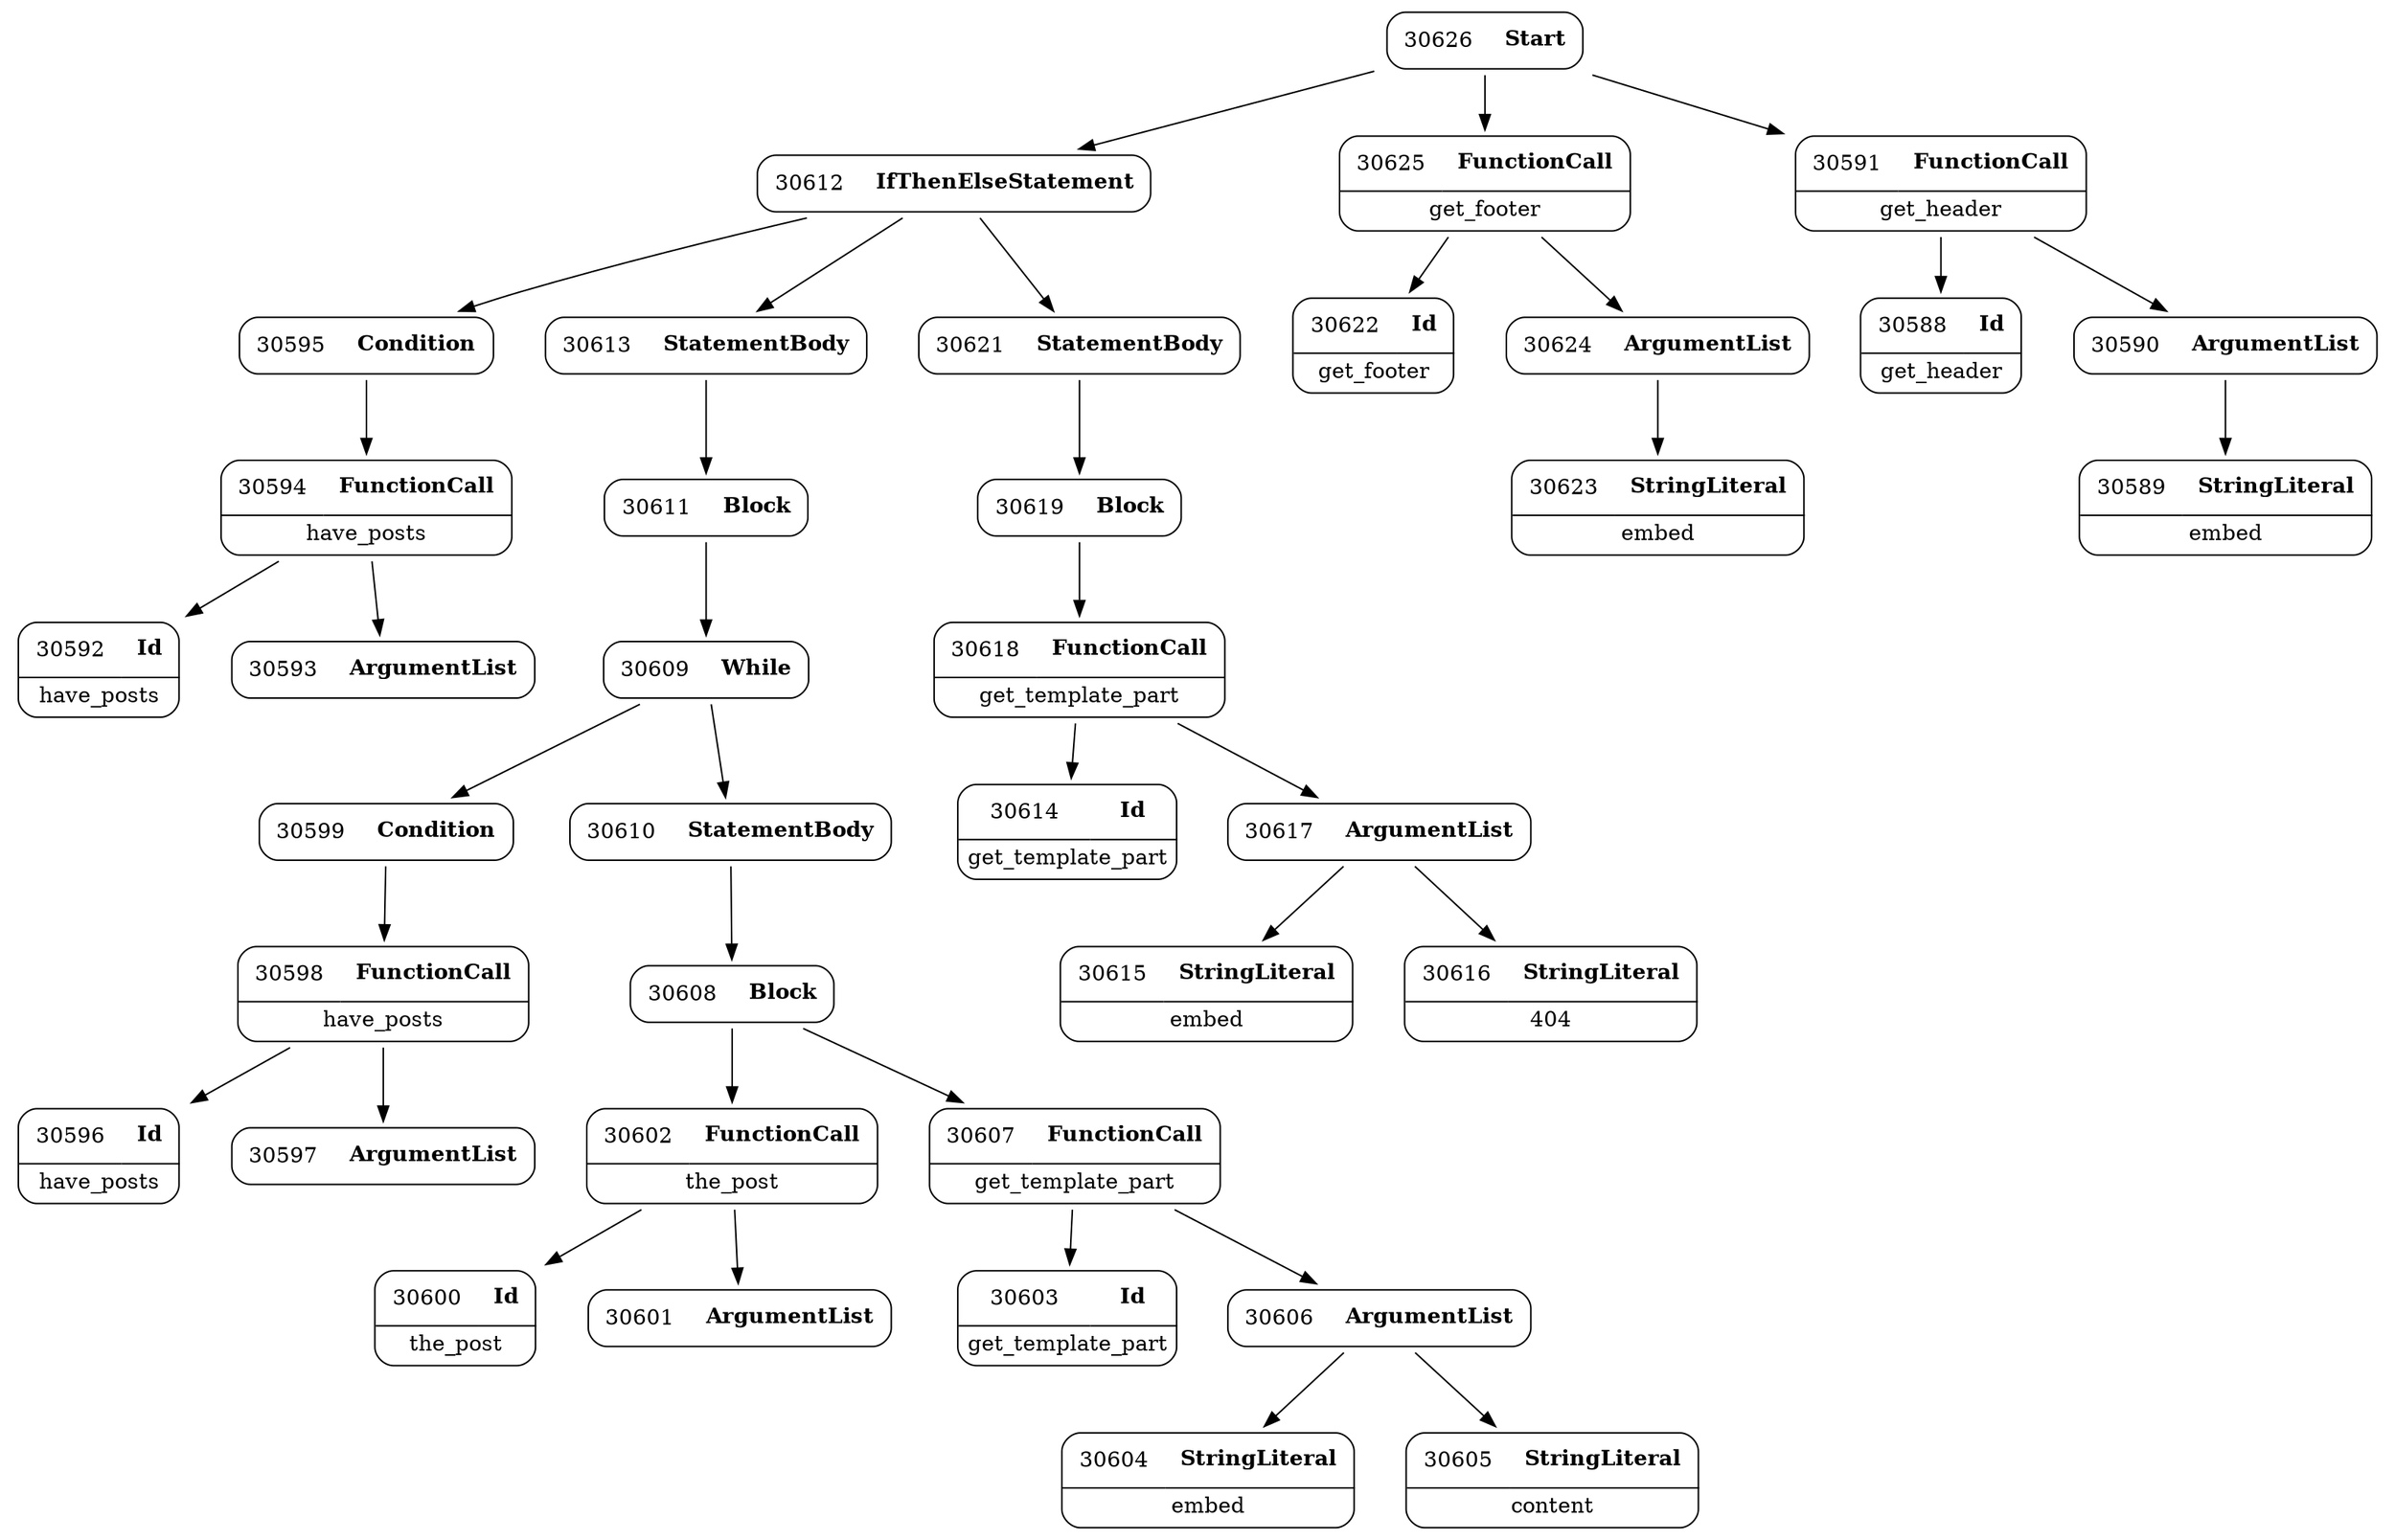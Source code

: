 digraph ast {
node [shape=none];
30592 [label=<<TABLE border='1' cellspacing='0' cellpadding='10' style='rounded' ><TR><TD border='0'>30592</TD><TD border='0'><B>Id</B></TD></TR><HR/><TR><TD border='0' cellpadding='5' colspan='2'>have_posts</TD></TR></TABLE>>];
30593 [label=<<TABLE border='1' cellspacing='0' cellpadding='10' style='rounded' ><TR><TD border='0'>30593</TD><TD border='0'><B>ArgumentList</B></TD></TR></TABLE>>];
30594 [label=<<TABLE border='1' cellspacing='0' cellpadding='10' style='rounded' ><TR><TD border='0'>30594</TD><TD border='0'><B>FunctionCall</B></TD></TR><HR/><TR><TD border='0' cellpadding='5' colspan='2'>have_posts</TD></TR></TABLE>>];
30594 -> 30592 [weight=2];
30594 -> 30593 [weight=2];
30595 [label=<<TABLE border='1' cellspacing='0' cellpadding='10' style='rounded' ><TR><TD border='0'>30595</TD><TD border='0'><B>Condition</B></TD></TR></TABLE>>];
30595 -> 30594 [weight=2];
30596 [label=<<TABLE border='1' cellspacing='0' cellpadding='10' style='rounded' ><TR><TD border='0'>30596</TD><TD border='0'><B>Id</B></TD></TR><HR/><TR><TD border='0' cellpadding='5' colspan='2'>have_posts</TD></TR></TABLE>>];
30597 [label=<<TABLE border='1' cellspacing='0' cellpadding='10' style='rounded' ><TR><TD border='0'>30597</TD><TD border='0'><B>ArgumentList</B></TD></TR></TABLE>>];
30598 [label=<<TABLE border='1' cellspacing='0' cellpadding='10' style='rounded' ><TR><TD border='0'>30598</TD><TD border='0'><B>FunctionCall</B></TD></TR><HR/><TR><TD border='0' cellpadding='5' colspan='2'>have_posts</TD></TR></TABLE>>];
30598 -> 30596 [weight=2];
30598 -> 30597 [weight=2];
30599 [label=<<TABLE border='1' cellspacing='0' cellpadding='10' style='rounded' ><TR><TD border='0'>30599</TD><TD border='0'><B>Condition</B></TD></TR></TABLE>>];
30599 -> 30598 [weight=2];
30600 [label=<<TABLE border='1' cellspacing='0' cellpadding='10' style='rounded' ><TR><TD border='0'>30600</TD><TD border='0'><B>Id</B></TD></TR><HR/><TR><TD border='0' cellpadding='5' colspan='2'>the_post</TD></TR></TABLE>>];
30601 [label=<<TABLE border='1' cellspacing='0' cellpadding='10' style='rounded' ><TR><TD border='0'>30601</TD><TD border='0'><B>ArgumentList</B></TD></TR></TABLE>>];
30602 [label=<<TABLE border='1' cellspacing='0' cellpadding='10' style='rounded' ><TR><TD border='0'>30602</TD><TD border='0'><B>FunctionCall</B></TD></TR><HR/><TR><TD border='0' cellpadding='5' colspan='2'>the_post</TD></TR></TABLE>>];
30602 -> 30600 [weight=2];
30602 -> 30601 [weight=2];
30603 [label=<<TABLE border='1' cellspacing='0' cellpadding='10' style='rounded' ><TR><TD border='0'>30603</TD><TD border='0'><B>Id</B></TD></TR><HR/><TR><TD border='0' cellpadding='5' colspan='2'>get_template_part</TD></TR></TABLE>>];
30604 [label=<<TABLE border='1' cellspacing='0' cellpadding='10' style='rounded' ><TR><TD border='0'>30604</TD><TD border='0'><B>StringLiteral</B></TD></TR><HR/><TR><TD border='0' cellpadding='5' colspan='2'>embed</TD></TR></TABLE>>];
30605 [label=<<TABLE border='1' cellspacing='0' cellpadding='10' style='rounded' ><TR><TD border='0'>30605</TD><TD border='0'><B>StringLiteral</B></TD></TR><HR/><TR><TD border='0' cellpadding='5' colspan='2'>content</TD></TR></TABLE>>];
30606 [label=<<TABLE border='1' cellspacing='0' cellpadding='10' style='rounded' ><TR><TD border='0'>30606</TD><TD border='0'><B>ArgumentList</B></TD></TR></TABLE>>];
30606 -> 30604 [weight=2];
30606 -> 30605 [weight=2];
30607 [label=<<TABLE border='1' cellspacing='0' cellpadding='10' style='rounded' ><TR><TD border='0'>30607</TD><TD border='0'><B>FunctionCall</B></TD></TR><HR/><TR><TD border='0' cellpadding='5' colspan='2'>get_template_part</TD></TR></TABLE>>];
30607 -> 30603 [weight=2];
30607 -> 30606 [weight=2];
30608 [label=<<TABLE border='1' cellspacing='0' cellpadding='10' style='rounded' ><TR><TD border='0'>30608</TD><TD border='0'><B>Block</B></TD></TR></TABLE>>];
30608 -> 30602 [weight=2];
30608 -> 30607 [weight=2];
30609 [label=<<TABLE border='1' cellspacing='0' cellpadding='10' style='rounded' ><TR><TD border='0'>30609</TD><TD border='0'><B>While</B></TD></TR></TABLE>>];
30609 -> 30599 [weight=2];
30609 -> 30610 [weight=2];
30610 [label=<<TABLE border='1' cellspacing='0' cellpadding='10' style='rounded' ><TR><TD border='0'>30610</TD><TD border='0'><B>StatementBody</B></TD></TR></TABLE>>];
30610 -> 30608 [weight=2];
30611 [label=<<TABLE border='1' cellspacing='0' cellpadding='10' style='rounded' ><TR><TD border='0'>30611</TD><TD border='0'><B>Block</B></TD></TR></TABLE>>];
30611 -> 30609 [weight=2];
30612 [label=<<TABLE border='1' cellspacing='0' cellpadding='10' style='rounded' ><TR><TD border='0'>30612</TD><TD border='0'><B>IfThenElseStatement</B></TD></TR></TABLE>>];
30612 -> 30595 [weight=2];
30612 -> 30613 [weight=2];
30612 -> 30621 [weight=2];
30613 [label=<<TABLE border='1' cellspacing='0' cellpadding='10' style='rounded' ><TR><TD border='0'>30613</TD><TD border='0'><B>StatementBody</B></TD></TR></TABLE>>];
30613 -> 30611 [weight=2];
30614 [label=<<TABLE border='1' cellspacing='0' cellpadding='10' style='rounded' ><TR><TD border='0'>30614</TD><TD border='0'><B>Id</B></TD></TR><HR/><TR><TD border='0' cellpadding='5' colspan='2'>get_template_part</TD></TR></TABLE>>];
30615 [label=<<TABLE border='1' cellspacing='0' cellpadding='10' style='rounded' ><TR><TD border='0'>30615</TD><TD border='0'><B>StringLiteral</B></TD></TR><HR/><TR><TD border='0' cellpadding='5' colspan='2'>embed</TD></TR></TABLE>>];
30616 [label=<<TABLE border='1' cellspacing='0' cellpadding='10' style='rounded' ><TR><TD border='0'>30616</TD><TD border='0'><B>StringLiteral</B></TD></TR><HR/><TR><TD border='0' cellpadding='5' colspan='2'>404</TD></TR></TABLE>>];
30617 [label=<<TABLE border='1' cellspacing='0' cellpadding='10' style='rounded' ><TR><TD border='0'>30617</TD><TD border='0'><B>ArgumentList</B></TD></TR></TABLE>>];
30617 -> 30615 [weight=2];
30617 -> 30616 [weight=2];
30618 [label=<<TABLE border='1' cellspacing='0' cellpadding='10' style='rounded' ><TR><TD border='0'>30618</TD><TD border='0'><B>FunctionCall</B></TD></TR><HR/><TR><TD border='0' cellpadding='5' colspan='2'>get_template_part</TD></TR></TABLE>>];
30618 -> 30614 [weight=2];
30618 -> 30617 [weight=2];
30619 [label=<<TABLE border='1' cellspacing='0' cellpadding='10' style='rounded' ><TR><TD border='0'>30619</TD><TD border='0'><B>Block</B></TD></TR></TABLE>>];
30619 -> 30618 [weight=2];
30621 [label=<<TABLE border='1' cellspacing='0' cellpadding='10' style='rounded' ><TR><TD border='0'>30621</TD><TD border='0'><B>StatementBody</B></TD></TR></TABLE>>];
30621 -> 30619 [weight=2];
30622 [label=<<TABLE border='1' cellspacing='0' cellpadding='10' style='rounded' ><TR><TD border='0'>30622</TD><TD border='0'><B>Id</B></TD></TR><HR/><TR><TD border='0' cellpadding='5' colspan='2'>get_footer</TD></TR></TABLE>>];
30623 [label=<<TABLE border='1' cellspacing='0' cellpadding='10' style='rounded' ><TR><TD border='0'>30623</TD><TD border='0'><B>StringLiteral</B></TD></TR><HR/><TR><TD border='0' cellpadding='5' colspan='2'>embed</TD></TR></TABLE>>];
30624 [label=<<TABLE border='1' cellspacing='0' cellpadding='10' style='rounded' ><TR><TD border='0'>30624</TD><TD border='0'><B>ArgumentList</B></TD></TR></TABLE>>];
30624 -> 30623 [weight=2];
30625 [label=<<TABLE border='1' cellspacing='0' cellpadding='10' style='rounded' ><TR><TD border='0'>30625</TD><TD border='0'><B>FunctionCall</B></TD></TR><HR/><TR><TD border='0' cellpadding='5' colspan='2'>get_footer</TD></TR></TABLE>>];
30625 -> 30622 [weight=2];
30625 -> 30624 [weight=2];
30626 [label=<<TABLE border='1' cellspacing='0' cellpadding='10' style='rounded' ><TR><TD border='0'>30626</TD><TD border='0'><B>Start</B></TD></TR></TABLE>>];
30626 -> 30591 [weight=2];
30626 -> 30612 [weight=2];
30626 -> 30625 [weight=2];
30588 [label=<<TABLE border='1' cellspacing='0' cellpadding='10' style='rounded' ><TR><TD border='0'>30588</TD><TD border='0'><B>Id</B></TD></TR><HR/><TR><TD border='0' cellpadding='5' colspan='2'>get_header</TD></TR></TABLE>>];
30589 [label=<<TABLE border='1' cellspacing='0' cellpadding='10' style='rounded' ><TR><TD border='0'>30589</TD><TD border='0'><B>StringLiteral</B></TD></TR><HR/><TR><TD border='0' cellpadding='5' colspan='2'>embed</TD></TR></TABLE>>];
30590 [label=<<TABLE border='1' cellspacing='0' cellpadding='10' style='rounded' ><TR><TD border='0'>30590</TD><TD border='0'><B>ArgumentList</B></TD></TR></TABLE>>];
30590 -> 30589 [weight=2];
30591 [label=<<TABLE border='1' cellspacing='0' cellpadding='10' style='rounded' ><TR><TD border='0'>30591</TD><TD border='0'><B>FunctionCall</B></TD></TR><HR/><TR><TD border='0' cellpadding='5' colspan='2'>get_header</TD></TR></TABLE>>];
30591 -> 30588 [weight=2];
30591 -> 30590 [weight=2];
}
